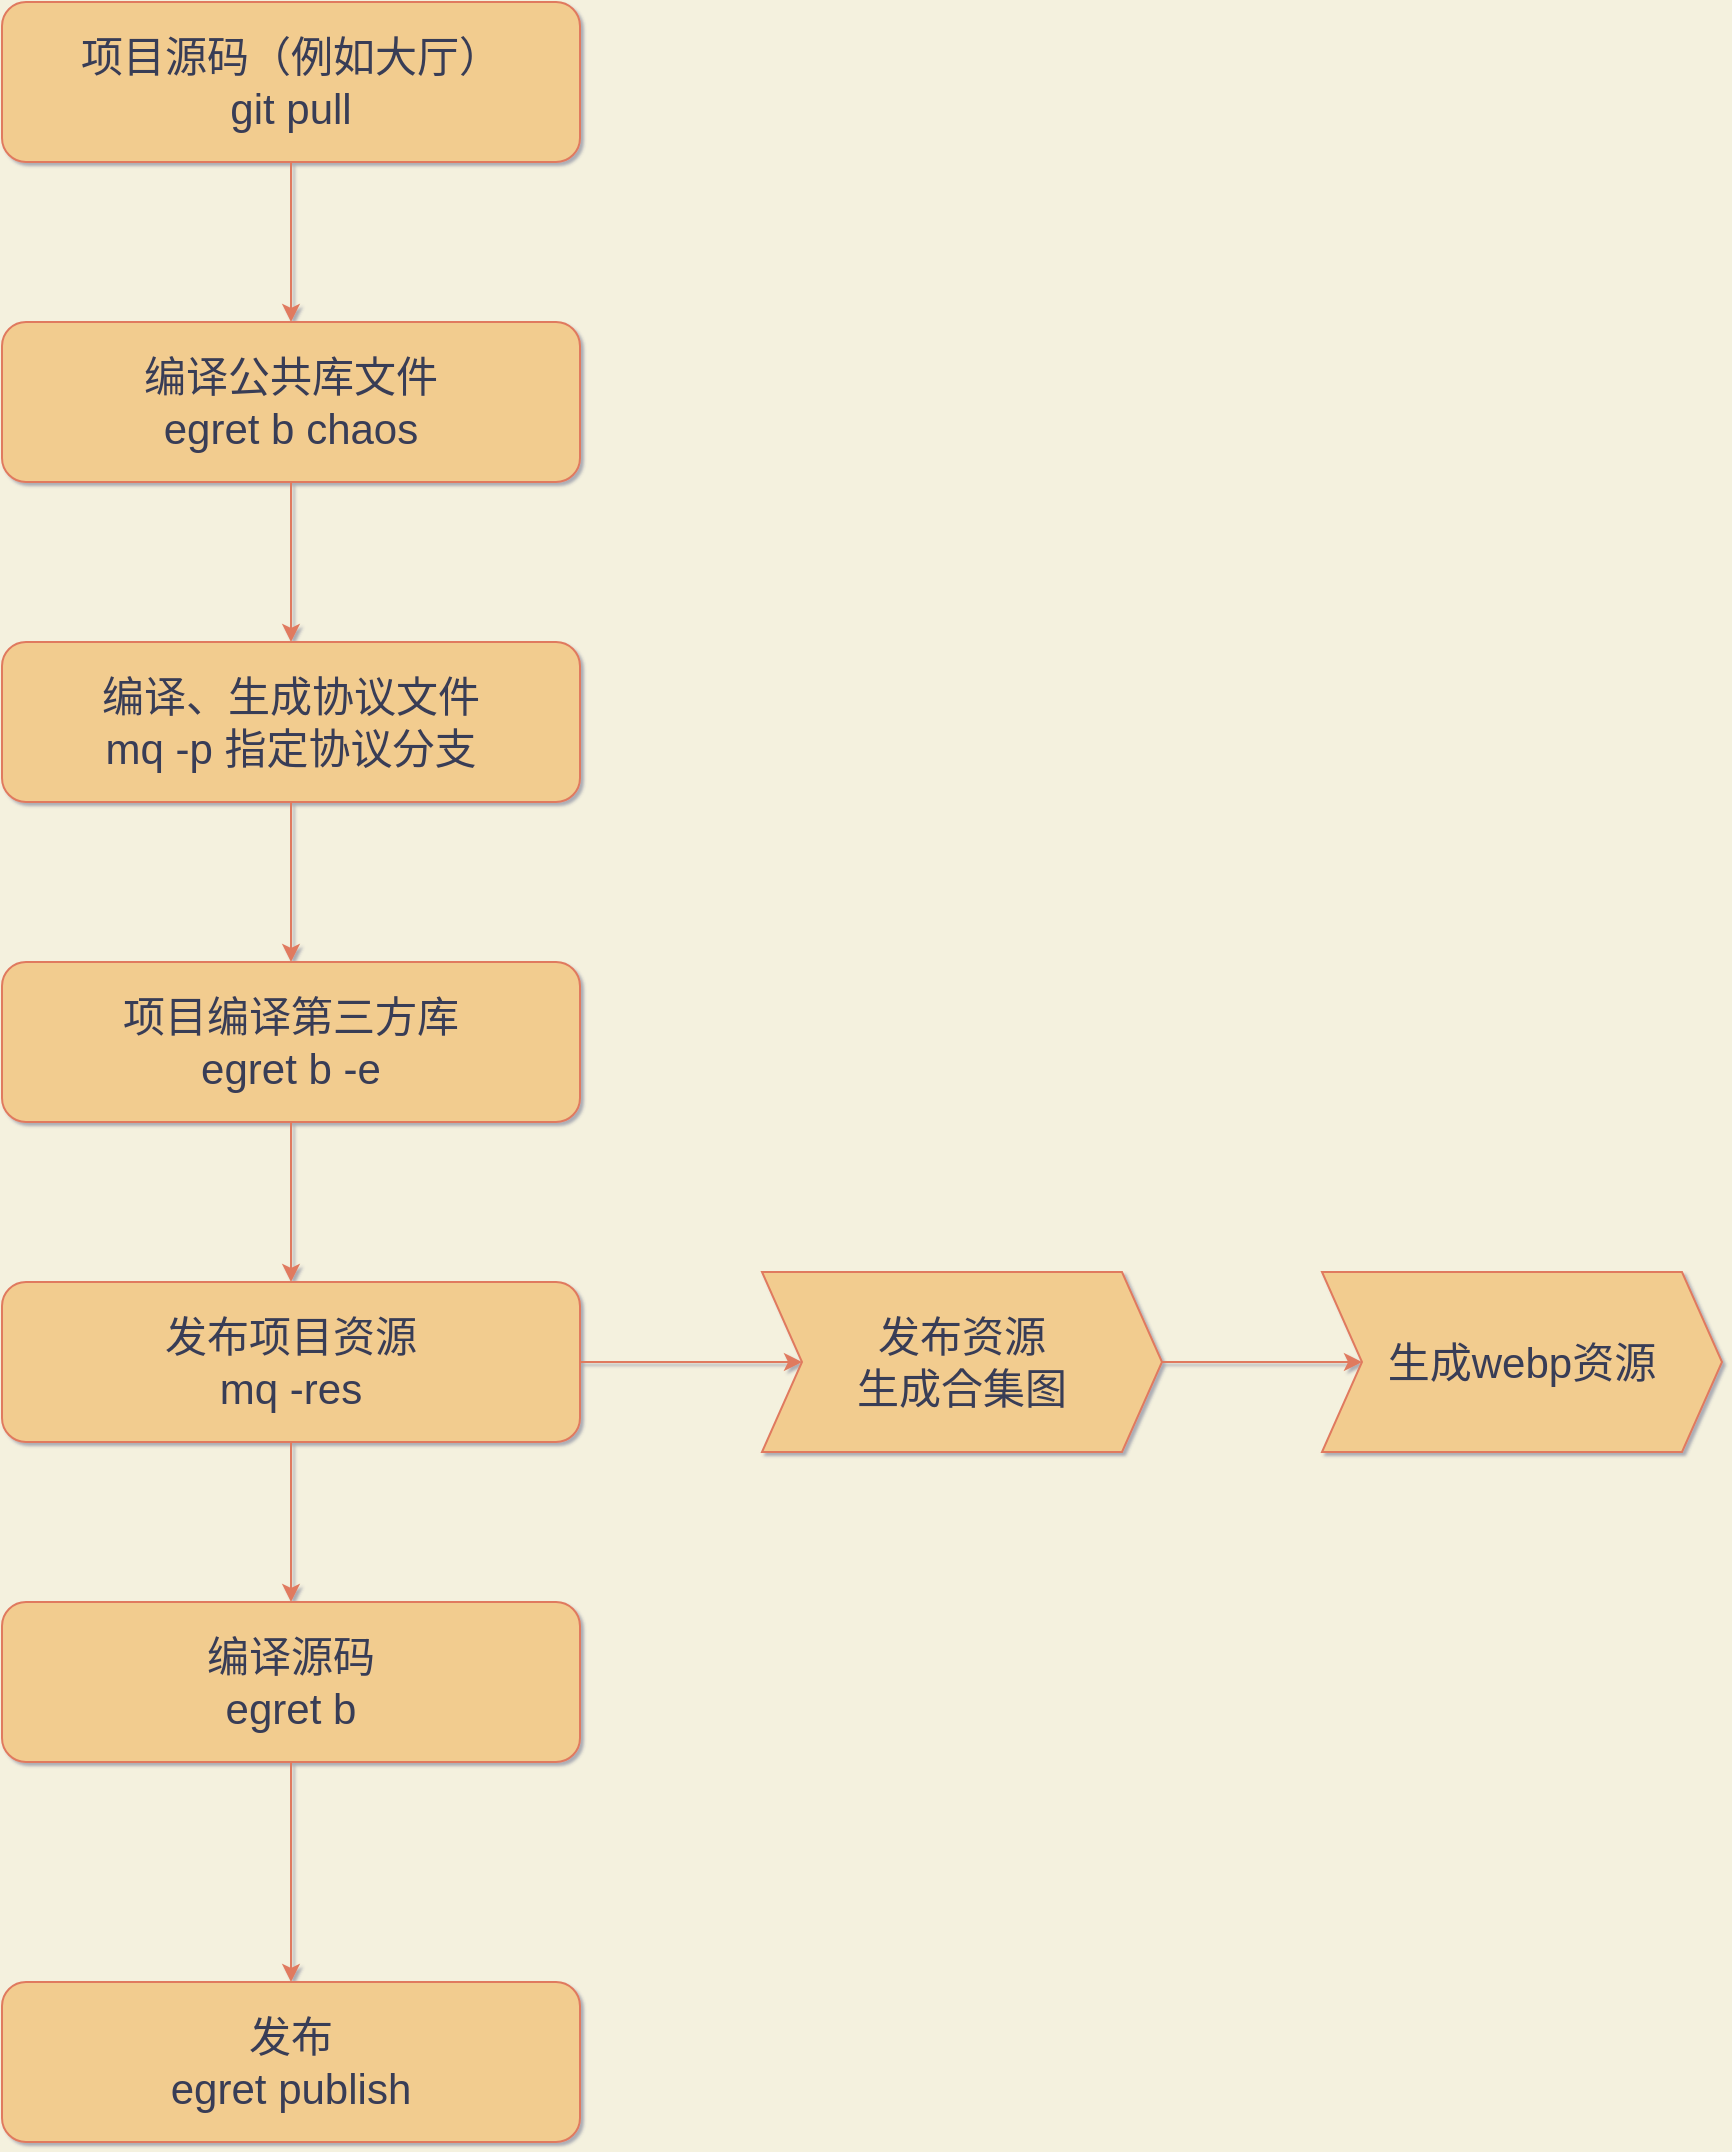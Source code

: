 <mxfile version="14.1.1" type="github">
  <diagram id="C5RBs43oDa-KdzZeNtuy" name="Page-1">
    <mxGraphModel dx="2431" dy="1331" grid="1" gridSize="10" guides="1" tooltips="1" connect="1" arrows="1" fold="1" page="1" pageScale="1" pageWidth="1169" pageHeight="1254" background="#F4F1DE" math="0" shadow="1">
      <root>
        <mxCell id="WIyWlLk6GJQsqaUBKTNV-0" />
        <mxCell id="WIyWlLk6GJQsqaUBKTNV-1" parent="WIyWlLk6GJQsqaUBKTNV-0" />
        <mxCell id="e4CFVjf2WVah5VVJKdKm-2" value="" style="edgeStyle=orthogonalEdgeStyle;curved=0;rounded=1;sketch=0;orthogonalLoop=1;jettySize=auto;html=1;strokeColor=#E07A5F;fillColor=#F2CC8F;fontSize=21;fontColor=#393C56;" edge="1" parent="WIyWlLk6GJQsqaUBKTNV-1" source="e4CFVjf2WVah5VVJKdKm-0" target="e4CFVjf2WVah5VVJKdKm-1">
          <mxGeometry relative="1" as="geometry" />
        </mxCell>
        <mxCell id="e4CFVjf2WVah5VVJKdKm-0" value="项目源码（例如大厅）&lt;br&gt;git pull" style="rounded=1;whiteSpace=wrap;html=1;sketch=0;strokeColor=#E07A5F;fillColor=#F2CC8F;fontColor=#393C56;fontSize=21;" vertex="1" parent="WIyWlLk6GJQsqaUBKTNV-1">
          <mxGeometry x="150" y="70" width="289" height="80" as="geometry" />
        </mxCell>
        <mxCell id="e4CFVjf2WVah5VVJKdKm-4" value="" style="edgeStyle=orthogonalEdgeStyle;curved=0;rounded=1;sketch=0;orthogonalLoop=1;jettySize=auto;html=1;strokeColor=#E07A5F;fillColor=#F2CC8F;fontSize=21;fontColor=#393C56;" edge="1" parent="WIyWlLk6GJQsqaUBKTNV-1" source="e4CFVjf2WVah5VVJKdKm-1" target="e4CFVjf2WVah5VVJKdKm-3">
          <mxGeometry relative="1" as="geometry" />
        </mxCell>
        <mxCell id="e4CFVjf2WVah5VVJKdKm-1" value="编译公共库文件&lt;br&gt;egret b chaos" style="rounded=1;whiteSpace=wrap;html=1;sketch=0;strokeColor=#E07A5F;fillColor=#F2CC8F;fontColor=#393C56;fontSize=21;" vertex="1" parent="WIyWlLk6GJQsqaUBKTNV-1">
          <mxGeometry x="150" y="230" width="289" height="80" as="geometry" />
        </mxCell>
        <mxCell id="e4CFVjf2WVah5VVJKdKm-6" value="" style="edgeStyle=orthogonalEdgeStyle;curved=0;rounded=1;sketch=0;orthogonalLoop=1;jettySize=auto;html=1;strokeColor=#E07A5F;fillColor=#F2CC8F;fontSize=21;fontColor=#393C56;" edge="1" parent="WIyWlLk6GJQsqaUBKTNV-1" source="e4CFVjf2WVah5VVJKdKm-3" target="e4CFVjf2WVah5VVJKdKm-5">
          <mxGeometry relative="1" as="geometry" />
        </mxCell>
        <mxCell id="e4CFVjf2WVah5VVJKdKm-3" value="编译、生成协议文件&lt;br&gt;mq -p 指定协议分支" style="rounded=1;whiteSpace=wrap;html=1;sketch=0;strokeColor=#E07A5F;fillColor=#F2CC8F;fontColor=#393C56;fontSize=21;" vertex="1" parent="WIyWlLk6GJQsqaUBKTNV-1">
          <mxGeometry x="150" y="390" width="289" height="80" as="geometry" />
        </mxCell>
        <mxCell id="e4CFVjf2WVah5VVJKdKm-8" value="" style="edgeStyle=orthogonalEdgeStyle;curved=0;rounded=1;sketch=0;orthogonalLoop=1;jettySize=auto;html=1;strokeColor=#E07A5F;fillColor=#F2CC8F;fontSize=21;fontColor=#393C56;" edge="1" parent="WIyWlLk6GJQsqaUBKTNV-1" source="e4CFVjf2WVah5VVJKdKm-5" target="e4CFVjf2WVah5VVJKdKm-7">
          <mxGeometry relative="1" as="geometry" />
        </mxCell>
        <mxCell id="e4CFVjf2WVah5VVJKdKm-5" value="项目编译第三方库&lt;br&gt;egret b -e" style="rounded=1;whiteSpace=wrap;html=1;sketch=0;strokeColor=#E07A5F;fillColor=#F2CC8F;fontColor=#393C56;fontSize=21;" vertex="1" parent="WIyWlLk6GJQsqaUBKTNV-1">
          <mxGeometry x="150" y="550" width="289" height="80" as="geometry" />
        </mxCell>
        <mxCell id="e4CFVjf2WVah5VVJKdKm-12" value="" style="edgeStyle=orthogonalEdgeStyle;curved=0;rounded=1;sketch=0;orthogonalLoop=1;jettySize=auto;html=1;strokeColor=#E07A5F;fillColor=#F2CC8F;fontSize=21;fontColor=#393C56;" edge="1" parent="WIyWlLk6GJQsqaUBKTNV-1" source="e4CFVjf2WVah5VVJKdKm-7" target="e4CFVjf2WVah5VVJKdKm-11">
          <mxGeometry relative="1" as="geometry" />
        </mxCell>
        <mxCell id="e4CFVjf2WVah5VVJKdKm-16" value="" style="edgeStyle=orthogonalEdgeStyle;curved=0;rounded=1;sketch=0;orthogonalLoop=1;jettySize=auto;html=1;strokeColor=#E07A5F;fillColor=#F2CC8F;fontSize=21;fontColor=#393C56;" edge="1" parent="WIyWlLk6GJQsqaUBKTNV-1" source="e4CFVjf2WVah5VVJKdKm-7" target="e4CFVjf2WVah5VVJKdKm-15">
          <mxGeometry relative="1" as="geometry" />
        </mxCell>
        <mxCell id="e4CFVjf2WVah5VVJKdKm-7" value="发布项目资源&lt;br&gt;mq -res" style="rounded=1;whiteSpace=wrap;html=1;sketch=0;strokeColor=#E07A5F;fillColor=#F2CC8F;fontColor=#393C56;fontSize=21;" vertex="1" parent="WIyWlLk6GJQsqaUBKTNV-1">
          <mxGeometry x="150" y="710" width="289" height="80" as="geometry" />
        </mxCell>
        <mxCell id="e4CFVjf2WVah5VVJKdKm-9" value="发布&lt;br&gt;egret publish" style="rounded=1;whiteSpace=wrap;html=1;sketch=0;strokeColor=#E07A5F;fillColor=#F2CC8F;fontColor=#393C56;fontSize=21;" vertex="1" parent="WIyWlLk6GJQsqaUBKTNV-1">
          <mxGeometry x="150" y="1060" width="289" height="80" as="geometry" />
        </mxCell>
        <mxCell id="e4CFVjf2WVah5VVJKdKm-14" value="" style="edgeStyle=orthogonalEdgeStyle;curved=0;rounded=1;sketch=0;orthogonalLoop=1;jettySize=auto;html=1;strokeColor=#E07A5F;fillColor=#F2CC8F;fontSize=21;fontColor=#393C56;" edge="1" parent="WIyWlLk6GJQsqaUBKTNV-1" source="e4CFVjf2WVah5VVJKdKm-11" target="e4CFVjf2WVah5VVJKdKm-13">
          <mxGeometry relative="1" as="geometry" />
        </mxCell>
        <mxCell id="e4CFVjf2WVah5VVJKdKm-11" value="发布资源&lt;br&gt;生成合集图" style="shape=step;perimeter=stepPerimeter;whiteSpace=wrap;html=1;fixedSize=1;rounded=0;sketch=0;strokeColor=#E07A5F;fillColor=#F2CC8F;fontSize=21;fontColor=#393C56;" vertex="1" parent="WIyWlLk6GJQsqaUBKTNV-1">
          <mxGeometry x="530" y="705" width="200" height="90" as="geometry" />
        </mxCell>
        <mxCell id="e4CFVjf2WVah5VVJKdKm-13" value="生成webp资源" style="shape=step;perimeter=stepPerimeter;whiteSpace=wrap;html=1;fixedSize=1;rounded=0;sketch=0;strokeColor=#E07A5F;fillColor=#F2CC8F;fontSize=21;fontColor=#393C56;" vertex="1" parent="WIyWlLk6GJQsqaUBKTNV-1">
          <mxGeometry x="810" y="705" width="200" height="90" as="geometry" />
        </mxCell>
        <mxCell id="e4CFVjf2WVah5VVJKdKm-17" value="" style="edgeStyle=orthogonalEdgeStyle;curved=0;rounded=1;sketch=0;orthogonalLoop=1;jettySize=auto;html=1;strokeColor=#E07A5F;fillColor=#F2CC8F;fontSize=21;fontColor=#393C56;" edge="1" parent="WIyWlLk6GJQsqaUBKTNV-1" source="e4CFVjf2WVah5VVJKdKm-15" target="e4CFVjf2WVah5VVJKdKm-9">
          <mxGeometry relative="1" as="geometry" />
        </mxCell>
        <mxCell id="e4CFVjf2WVah5VVJKdKm-15" value="编译源码&lt;br&gt;egret b" style="rounded=1;whiteSpace=wrap;html=1;sketch=0;strokeColor=#E07A5F;fillColor=#F2CC8F;fontColor=#393C56;fontSize=21;" vertex="1" parent="WIyWlLk6GJQsqaUBKTNV-1">
          <mxGeometry x="150" y="870" width="289" height="80" as="geometry" />
        </mxCell>
      </root>
    </mxGraphModel>
  </diagram>
</mxfile>

